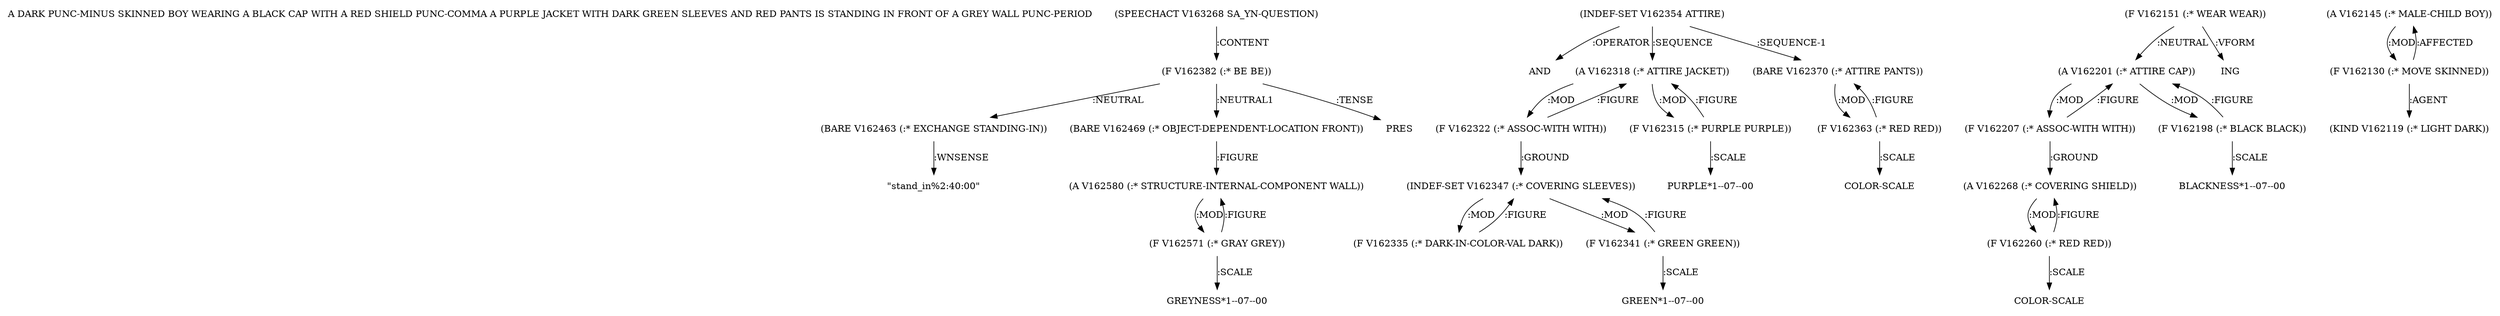digraph Terms {
  node [shape=none]
  "A DARK PUNC-MINUS SKINNED BOY WEARING A BLACK CAP WITH A RED SHIELD PUNC-COMMA A PURPLE JACKET WITH DARK GREEN SLEEVES AND RED PANTS IS STANDING IN FRONT OF A GREY WALL PUNC-PERIOD"
  "V163268" [label="(SPEECHACT V163268 SA_YN-QUESTION)"]
  "V163268" -> "V162382" [label=":CONTENT"]
  "V162382" [label="(F V162382 (:* BE BE))"]
  "V162382" -> "V162463" [label=":NEUTRAL"]
  "V162382" -> "V162469" [label=":NEUTRAL1"]
  "V162382" -> "NT171956" [label=":TENSE"]
  "NT171956" [label="PRES"]
  "V162463" [label="(BARE V162463 (:* EXCHANGE STANDING-IN))"]
  "V162463" -> "NT171957" [label=":WNSENSE"]
  "NT171957" [label="\"stand_in%2:40:00\""]
  "V162469" [label="(BARE V162469 (:* OBJECT-DEPENDENT-LOCATION FRONT))"]
  "V162469" -> "V162580" [label=":FIGURE"]
  "V162580" [label="(A V162580 (:* STRUCTURE-INTERNAL-COMPONENT WALL))"]
  "V162580" -> "V162571" [label=":MOD"]
  "V162571" [label="(F V162571 (:* GRAY GREY))"]
  "V162571" -> "V162580" [label=":FIGURE"]
  "V162571" -> "NT171958" [label=":SCALE"]
  "NT171958" [label="GREYNESS*1--07--00"]
  "V162354" [label="(INDEF-SET V162354 ATTIRE)"]
  "V162354" -> "NT171959" [label=":OPERATOR"]
  "NT171959" [label="AND"]
  "V162354" -> "V162318" [label=":SEQUENCE"]
  "V162354" -> "V162370" [label=":SEQUENCE-1"]
  "V162318" [label="(A V162318 (:* ATTIRE JACKET))"]
  "V162318" -> "V162322" [label=":MOD"]
  "V162318" -> "V162315" [label=":MOD"]
  "V162315" [label="(F V162315 (:* PURPLE PURPLE))"]
  "V162315" -> "V162318" [label=":FIGURE"]
  "V162315" -> "NT171960" [label=":SCALE"]
  "NT171960" [label="PURPLE*1--07--00"]
  "V162322" [label="(F V162322 (:* ASSOC-WITH WITH))"]
  "V162322" -> "V162347" [label=":GROUND"]
  "V162322" -> "V162318" [label=":FIGURE"]
  "V162347" [label="(INDEF-SET V162347 (:* COVERING SLEEVES))"]
  "V162347" -> "V162335" [label=":MOD"]
  "V162347" -> "V162341" [label=":MOD"]
  "V162335" [label="(F V162335 (:* DARK-IN-COLOR-VAL DARK))"]
  "V162335" -> "V162347" [label=":FIGURE"]
  "V162341" [label="(F V162341 (:* GREEN GREEN))"]
  "V162341" -> "V162347" [label=":FIGURE"]
  "V162341" -> "NT171961" [label=":SCALE"]
  "NT171961" [label="GREEN*1--07--00"]
  "V162370" [label="(BARE V162370 (:* ATTIRE PANTS))"]
  "V162370" -> "V162363" [label=":MOD"]
  "V162363" [label="(F V162363 (:* RED RED))"]
  "V162363" -> "V162370" [label=":FIGURE"]
  "V162363" -> "NT171962" [label=":SCALE"]
  "NT171962" [label="COLOR-SCALE"]
  "V162151" [label="(F V162151 (:* WEAR WEAR))"]
  "V162151" -> "V162201" [label=":NEUTRAL"]
  "V162151" -> "NT171963" [label=":VFORM"]
  "NT171963" [label="ING"]
  "V162201" [label="(A V162201 (:* ATTIRE CAP))"]
  "V162201" -> "V162207" [label=":MOD"]
  "V162201" -> "V162198" [label=":MOD"]
  "V162198" [label="(F V162198 (:* BLACK BLACK))"]
  "V162198" -> "V162201" [label=":FIGURE"]
  "V162198" -> "NT171964" [label=":SCALE"]
  "NT171964" [label="BLACKNESS*1--07--00"]
  "V162207" [label="(F V162207 (:* ASSOC-WITH WITH))"]
  "V162207" -> "V162268" [label=":GROUND"]
  "V162207" -> "V162201" [label=":FIGURE"]
  "V162268" [label="(A V162268 (:* COVERING SHIELD))"]
  "V162268" -> "V162260" [label=":MOD"]
  "V162260" [label="(F V162260 (:* RED RED))"]
  "V162260" -> "V162268" [label=":FIGURE"]
  "V162260" -> "NT171965" [label=":SCALE"]
  "NT171965" [label="COLOR-SCALE"]
  "V162145" [label="(A V162145 (:* MALE-CHILD BOY))"]
  "V162145" -> "V162130" [label=":MOD"]
  "V162130" [label="(F V162130 (:* MOVE SKINNED))"]
  "V162130" -> "V162119" [label=":AGENT"]
  "V162130" -> "V162145" [label=":AFFECTED"]
  "V162119" [label="(KIND V162119 (:* LIGHT DARK))"]
}
